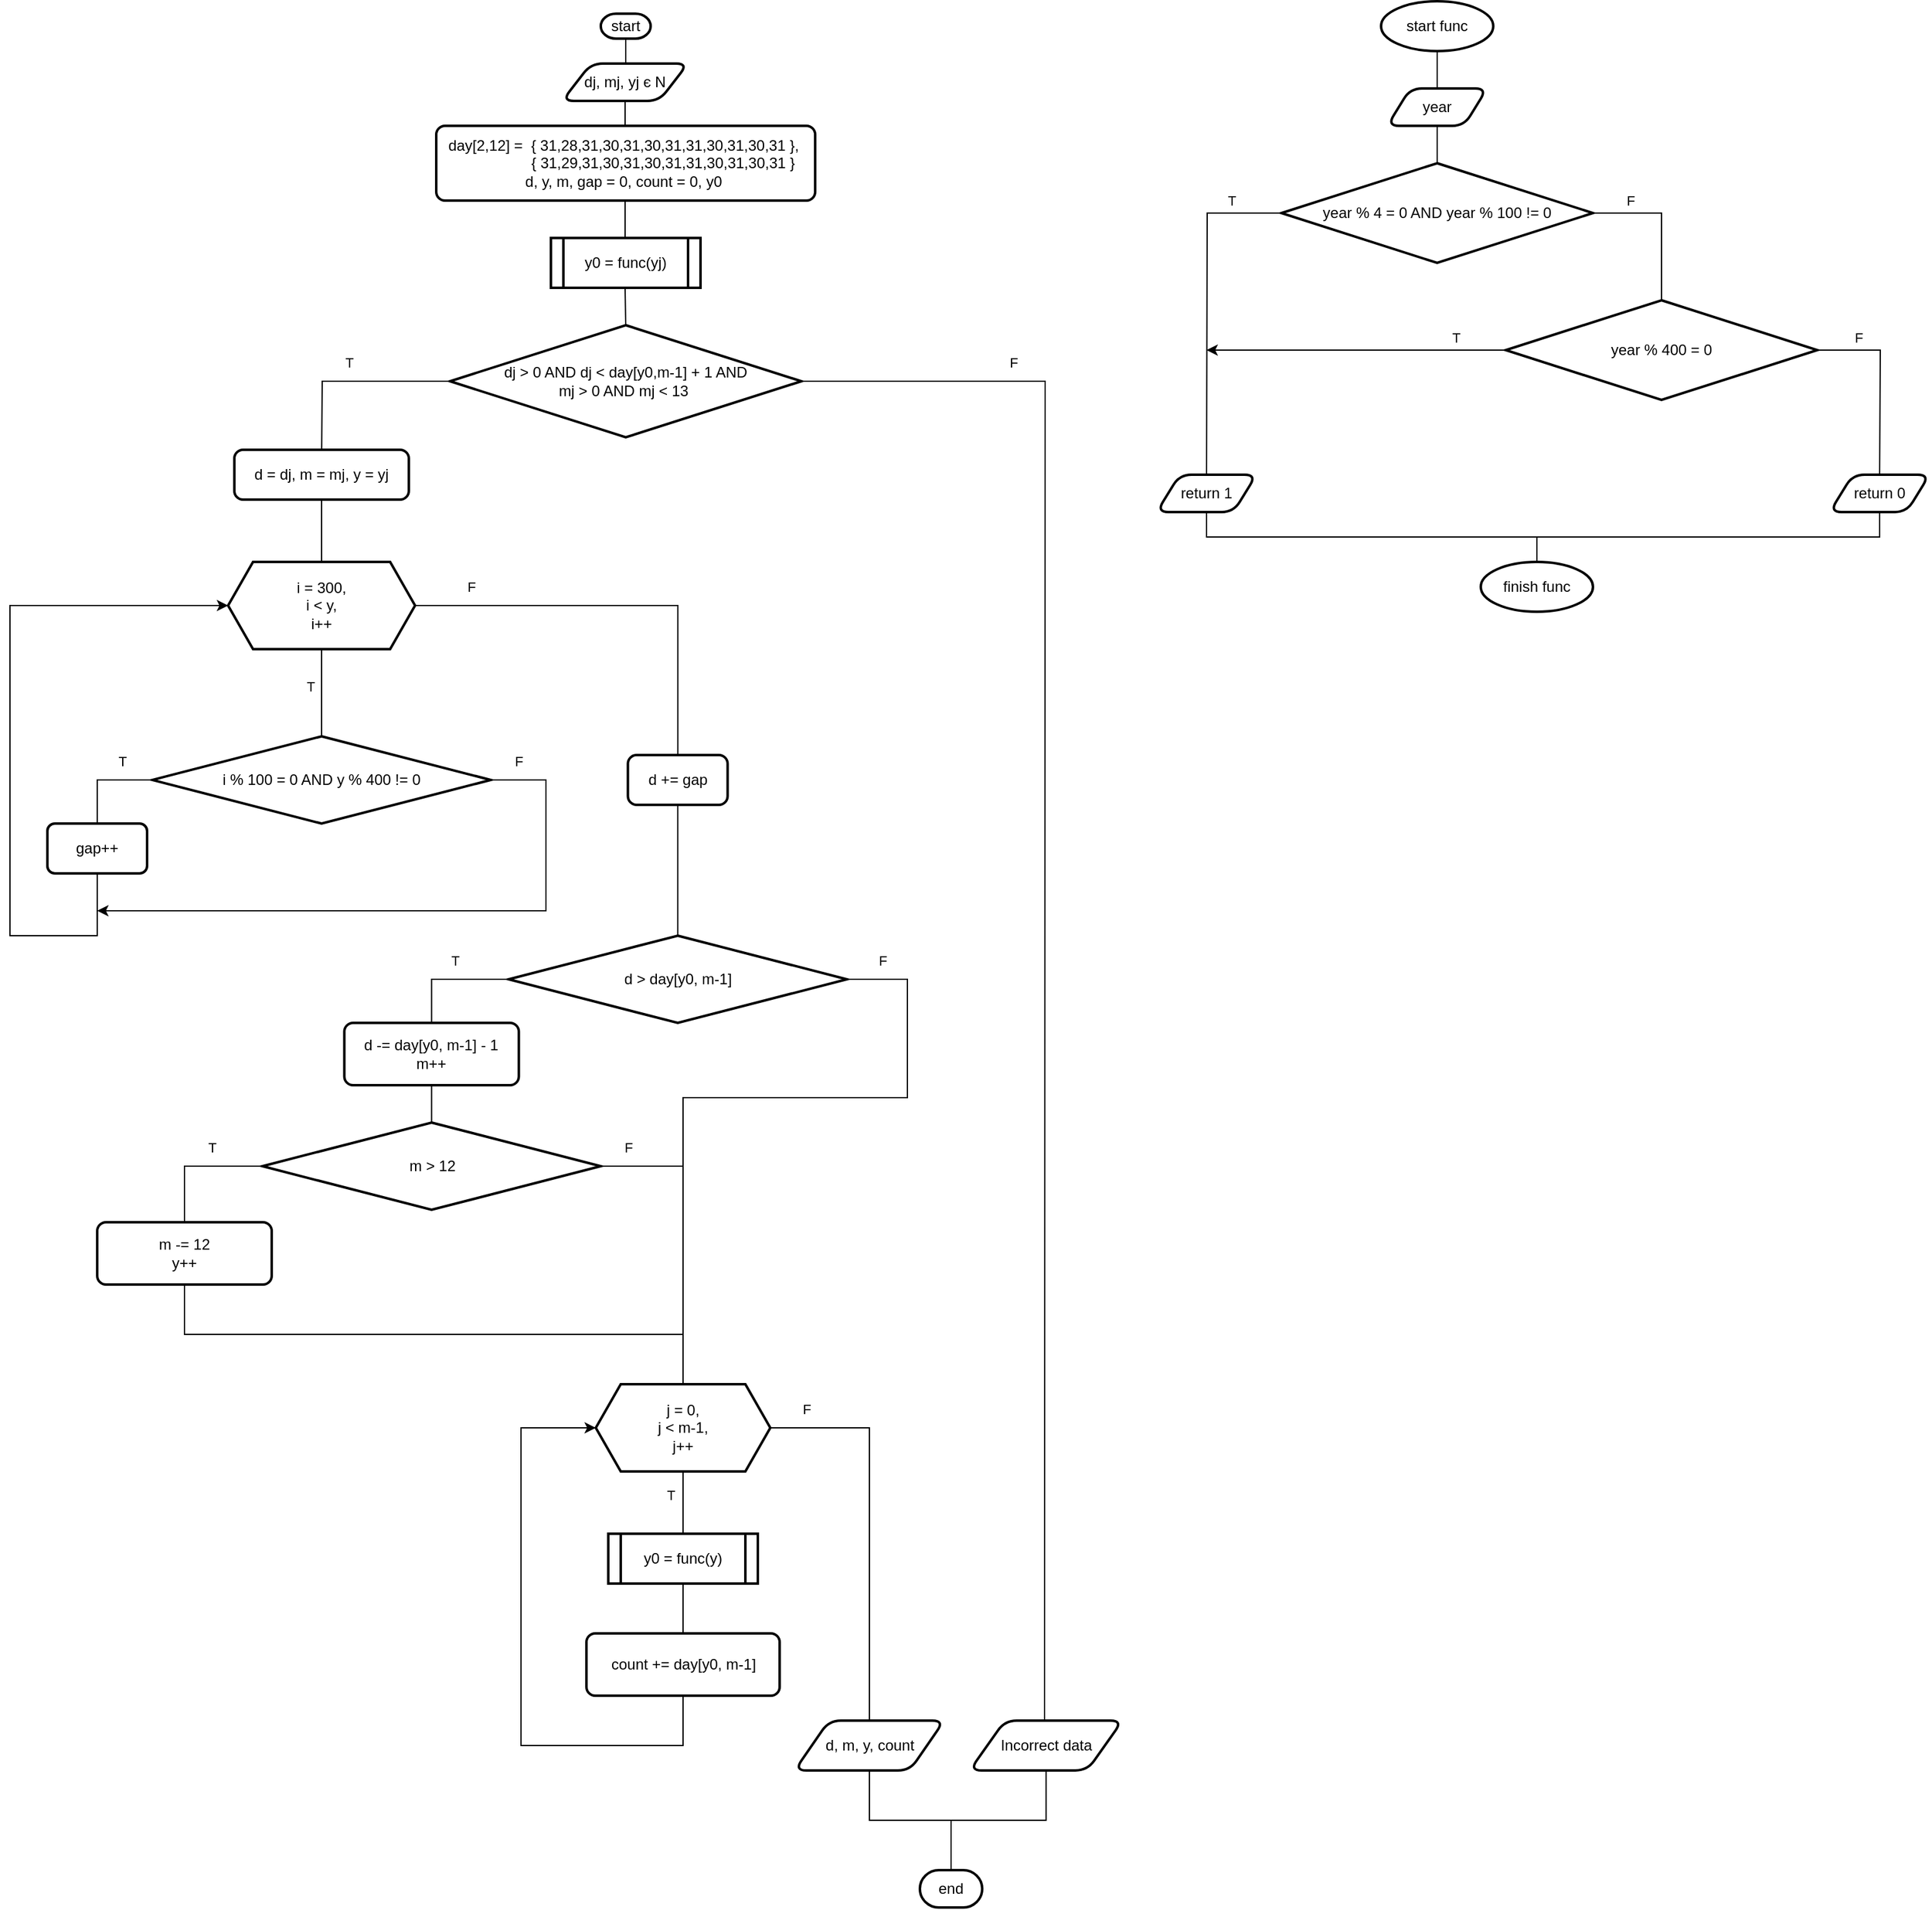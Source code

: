<mxfile version="15.4.0" type="device"><diagram id="OM6HEO02EERI57nEH5jH" name="Страница 1"><mxGraphModel dx="1640" dy="470" grid="1" gridSize="10" guides="1" tooltips="1" connect="1" arrows="1" fold="1" page="1" pageScale="1" pageWidth="827" pageHeight="1169" math="0" shadow="0"><root><mxCell id="0"/><mxCell id="1" parent="0"/><mxCell id="IrUftqxTkY6szCRFbvqR-3" style="edgeStyle=orthogonalEdgeStyle;rounded=0;orthogonalLoop=1;jettySize=auto;html=1;endArrow=none;endFill=0;" edge="1" parent="1" source="IrUftqxTkY6szCRFbvqR-1" target="IrUftqxTkY6szCRFbvqR-2"><mxGeometry relative="1" as="geometry"/></mxCell><mxCell id="IrUftqxTkY6szCRFbvqR-1" value="start" style="strokeWidth=2;html=1;shape=mxgraph.flowchart.terminator;whiteSpace=wrap;" vertex="1" parent="1"><mxGeometry x="394" y="30" width="40" height="20" as="geometry"/></mxCell><mxCell id="IrUftqxTkY6szCRFbvqR-6" style="edgeStyle=orthogonalEdgeStyle;rounded=0;orthogonalLoop=1;jettySize=auto;html=1;endArrow=none;endFill=0;" edge="1" parent="1" source="IrUftqxTkY6szCRFbvqR-2"><mxGeometry relative="1" as="geometry"><mxPoint x="413.5" y="210" as="targetPoint"/></mxGeometry></mxCell><mxCell id="IrUftqxTkY6szCRFbvqR-2" value="dj, mj, yj є N" style="shape=parallelogram;html=1;strokeWidth=2;perimeter=parallelogramPerimeter;whiteSpace=wrap;rounded=1;arcSize=19;size=0.23;" vertex="1" parent="1"><mxGeometry x="363" y="70" width="101" height="30" as="geometry"/></mxCell><mxCell id="IrUftqxTkY6szCRFbvqR-24" style="edgeStyle=orthogonalEdgeStyle;rounded=0;orthogonalLoop=1;jettySize=auto;html=1;entryX=0.5;entryY=0;entryDx=0;entryDy=0;entryPerimeter=0;endArrow=none;endFill=0;" edge="1" parent="1" target="IrUftqxTkY6szCRFbvqR-23"><mxGeometry relative="1" as="geometry"><mxPoint x="413.5" y="250" as="sourcePoint"/></mxGeometry></mxCell><mxCell id="IrUftqxTkY6szCRFbvqR-11" value="day[2,12] =&amp;nbsp;&lt;span&gt;&amp;nbsp;{ 31,28,31,30,31,30,31,31,30,31,30,31 },&amp;nbsp;&lt;/span&gt;&lt;div&gt;&amp;nbsp; &amp;nbsp; &amp;nbsp; &amp;nbsp; &amp;nbsp; &amp;nbsp; &amp;nbsp; &amp;nbsp; &amp;nbsp; { 31,29,31,30,31,30,31,31,30,31,30,31 }&lt;/div&gt;&lt;div&gt;d, y, m, gap = 0, count = 0, y0&amp;nbsp;&lt;/div&gt;" style="rounded=1;whiteSpace=wrap;html=1;absoluteArcSize=1;arcSize=14;strokeWidth=2;" vertex="1" parent="1"><mxGeometry x="262" y="120" width="304" height="60" as="geometry"/></mxCell><mxCell id="IrUftqxTkY6szCRFbvqR-25" style="edgeStyle=orthogonalEdgeStyle;rounded=0;orthogonalLoop=1;jettySize=auto;html=1;endArrow=none;endFill=0;" edge="1" parent="1" source="IrUftqxTkY6szCRFbvqR-23"><mxGeometry relative="1" as="geometry"><mxPoint x="170" y="390" as="targetPoint"/></mxGeometry></mxCell><mxCell id="IrUftqxTkY6szCRFbvqR-97" value="T" style="edgeLabel;html=1;align=center;verticalAlign=middle;resizable=0;points=[];" vertex="1" connectable="0" parent="IrUftqxTkY6szCRFbvqR-25"><mxGeometry x="-0.158" y="-2" relative="1" as="geometry"><mxPoint x="-11" y="-13" as="offset"/></mxGeometry></mxCell><mxCell id="IrUftqxTkY6szCRFbvqR-26" style="edgeStyle=orthogonalEdgeStyle;rounded=0;orthogonalLoop=1;jettySize=auto;html=1;endArrow=none;endFill=0;" edge="1" parent="1" source="IrUftqxTkY6szCRFbvqR-23"><mxGeometry relative="1" as="geometry"><mxPoint x="750" y="1400" as="targetPoint"/></mxGeometry></mxCell><mxCell id="IrUftqxTkY6szCRFbvqR-98" value="F" style="edgeLabel;html=1;align=center;verticalAlign=middle;resizable=0;points=[];" vertex="1" connectable="0" parent="IrUftqxTkY6szCRFbvqR-26"><mxGeometry x="-0.732" relative="1" as="geometry"><mxPoint y="-15" as="offset"/></mxGeometry></mxCell><mxCell id="IrUftqxTkY6szCRFbvqR-23" value="dj &amp;gt; 0 AND dj &amp;lt; day[y0,m-1] + 1 AND&lt;br&gt;mj &amp;gt; 0 AND mj &amp;lt; 13&amp;nbsp;" style="strokeWidth=2;html=1;shape=mxgraph.flowchart.decision;whiteSpace=wrap;" vertex="1" parent="1"><mxGeometry x="273" y="280" width="282" height="90" as="geometry"/></mxCell><mxCell id="IrUftqxTkY6szCRFbvqR-58" style="edgeStyle=orthogonalEdgeStyle;rounded=0;orthogonalLoop=1;jettySize=auto;html=1;endArrow=none;endFill=0;" edge="1" parent="1" source="IrUftqxTkY6szCRFbvqR-27" target="IrUftqxTkY6szCRFbvqR-32"><mxGeometry relative="1" as="geometry"/></mxCell><mxCell id="IrUftqxTkY6szCRFbvqR-27" value="d = dj, m = mj, y = yj" style="rounded=1;whiteSpace=wrap;html=1;absoluteArcSize=1;arcSize=14;strokeWidth=2;" vertex="1" parent="1"><mxGeometry x="100" y="380" width="140" height="40" as="geometry"/></mxCell><mxCell id="IrUftqxTkY6szCRFbvqR-59" style="edgeStyle=orthogonalEdgeStyle;rounded=0;orthogonalLoop=1;jettySize=auto;html=1;endArrow=none;endFill=0;" edge="1" parent="1" source="IrUftqxTkY6szCRFbvqR-32"><mxGeometry relative="1" as="geometry"><mxPoint x="170" y="610" as="targetPoint"/></mxGeometry></mxCell><mxCell id="IrUftqxTkY6szCRFbvqR-99" value="T" style="edgeLabel;html=1;align=center;verticalAlign=middle;resizable=0;points=[];" vertex="1" connectable="0" parent="IrUftqxTkY6szCRFbvqR-59"><mxGeometry x="0.278" relative="1" as="geometry"><mxPoint x="-10" y="-15" as="offset"/></mxGeometry></mxCell><mxCell id="IrUftqxTkY6szCRFbvqR-69" style="edgeStyle=orthogonalEdgeStyle;rounded=0;orthogonalLoop=1;jettySize=auto;html=1;startArrow=none;startFill=0;endArrow=none;endFill=0;" edge="1" parent="1" source="IrUftqxTkY6szCRFbvqR-32" target="IrUftqxTkY6szCRFbvqR-70"><mxGeometry relative="1" as="geometry"><mxPoint x="530" y="640" as="targetPoint"/></mxGeometry></mxCell><mxCell id="IrUftqxTkY6szCRFbvqR-100" value="F" style="edgeLabel;html=1;align=center;verticalAlign=middle;resizable=0;points=[];" vertex="1" connectable="0" parent="IrUftqxTkY6szCRFbvqR-69"><mxGeometry x="-0.73" y="-1" relative="1" as="geometry"><mxPoint y="-16" as="offset"/></mxGeometry></mxCell><mxCell id="IrUftqxTkY6szCRFbvqR-32" value="i = 300,&lt;br&gt;i &amp;lt; y,&lt;br&gt;i++" style="shape=hexagon;perimeter=hexagonPerimeter2;whiteSpace=wrap;html=1;fixedSize=1;strokeWidth=2;" vertex="1" parent="1"><mxGeometry x="95" y="470" width="150" height="70" as="geometry"/></mxCell><mxCell id="IrUftqxTkY6szCRFbvqR-35" style="edgeStyle=orthogonalEdgeStyle;rounded=0;orthogonalLoop=1;jettySize=auto;html=1;endArrow=none;endFill=0;" edge="1" parent="1" source="IrUftqxTkY6szCRFbvqR-33" target="IrUftqxTkY6szCRFbvqR-34"><mxGeometry relative="1" as="geometry"/></mxCell><mxCell id="IrUftqxTkY6szCRFbvqR-33" value="start func" style="strokeWidth=2;html=1;shape=mxgraph.flowchart.start_1;whiteSpace=wrap;" vertex="1" parent="1"><mxGeometry x="1020" y="20" width="90" height="40" as="geometry"/></mxCell><mxCell id="IrUftqxTkY6szCRFbvqR-42" style="edgeStyle=orthogonalEdgeStyle;rounded=0;orthogonalLoop=1;jettySize=auto;html=1;endArrow=none;endFill=0;" edge="1" parent="1" source="IrUftqxTkY6szCRFbvqR-34" target="IrUftqxTkY6szCRFbvqR-41"><mxGeometry relative="1" as="geometry"/></mxCell><mxCell id="IrUftqxTkY6szCRFbvqR-34" value="year" style="shape=parallelogram;html=1;strokeWidth=2;perimeter=parallelogramPerimeter;whiteSpace=wrap;rounded=1;arcSize=19;size=0.23;" vertex="1" parent="1"><mxGeometry x="1025" y="90" width="80" height="30" as="geometry"/></mxCell><mxCell id="IrUftqxTkY6szCRFbvqR-40" value="y0 = func(yj)" style="shape=process;whiteSpace=wrap;html=1;backgroundOutline=1;strokeWidth=2;size=0.083;" vertex="1" parent="1"><mxGeometry x="354" y="210" width="120" height="40" as="geometry"/></mxCell><mxCell id="IrUftqxTkY6szCRFbvqR-45" style="edgeStyle=orthogonalEdgeStyle;rounded=0;orthogonalLoop=1;jettySize=auto;html=1;endArrow=none;endFill=0;exitX=1;exitY=0.5;exitDx=0;exitDy=0;" edge="1" parent="1" source="IrUftqxTkY6szCRFbvqR-41" target="IrUftqxTkY6szCRFbvqR-43"><mxGeometry relative="1" as="geometry"><mxPoint x="1260" y="190" as="targetPoint"/></mxGeometry></mxCell><mxCell id="IrUftqxTkY6szCRFbvqR-110" value="F" style="edgeLabel;html=1;align=center;verticalAlign=middle;resizable=0;points=[];" vertex="1" connectable="0" parent="IrUftqxTkY6szCRFbvqR-45"><mxGeometry x="-0.693" y="1" relative="1" as="geometry"><mxPoint x="11" y="-9" as="offset"/></mxGeometry></mxCell><mxCell id="IrUftqxTkY6szCRFbvqR-50" style="edgeStyle=orthogonalEdgeStyle;rounded=0;orthogonalLoop=1;jettySize=auto;html=1;endArrow=none;endFill=0;" edge="1" parent="1" source="IrUftqxTkY6szCRFbvqR-41"><mxGeometry relative="1" as="geometry"><mxPoint x="880" y="400" as="targetPoint"/></mxGeometry></mxCell><mxCell id="IrUftqxTkY6szCRFbvqR-109" value="T" style="edgeLabel;html=1;align=center;verticalAlign=middle;resizable=0;points=[];" vertex="1" connectable="0" parent="IrUftqxTkY6szCRFbvqR-50"><mxGeometry x="-0.674" y="-3" relative="1" as="geometry"><mxPoint x="4" y="-7" as="offset"/></mxGeometry></mxCell><mxCell id="IrUftqxTkY6szCRFbvqR-41" value="year % 4 = 0 AND year % 100 != 0" style="rhombus;whiteSpace=wrap;html=1;strokeWidth=2;" vertex="1" parent="1"><mxGeometry x="940" y="150" width="250" height="80" as="geometry"/></mxCell><mxCell id="IrUftqxTkY6szCRFbvqR-51" style="edgeStyle=orthogonalEdgeStyle;rounded=0;orthogonalLoop=1;jettySize=auto;html=1;endArrow=classic;endFill=1;" edge="1" parent="1" source="IrUftqxTkY6szCRFbvqR-43"><mxGeometry relative="1" as="geometry"><mxPoint x="880" y="300" as="targetPoint"/></mxGeometry></mxCell><mxCell id="IrUftqxTkY6szCRFbvqR-111" value="T" style="edgeLabel;html=1;align=center;verticalAlign=middle;resizable=0;points=[];" vertex="1" connectable="0" parent="IrUftqxTkY6szCRFbvqR-51"><mxGeometry x="-0.68" y="-1" relative="1" as="geometry"><mxPoint x="-2" y="-9" as="offset"/></mxGeometry></mxCell><mxCell id="IrUftqxTkY6szCRFbvqR-52" style="edgeStyle=orthogonalEdgeStyle;rounded=0;orthogonalLoop=1;jettySize=auto;html=1;endArrow=none;endFill=0;" edge="1" parent="1" source="IrUftqxTkY6szCRFbvqR-43"><mxGeometry relative="1" as="geometry"><mxPoint x="1420" y="400" as="targetPoint"/></mxGeometry></mxCell><mxCell id="IrUftqxTkY6szCRFbvqR-112" value="F" style="edgeLabel;html=1;align=center;verticalAlign=middle;resizable=0;points=[];" vertex="1" connectable="0" parent="IrUftqxTkY6szCRFbvqR-52"><mxGeometry x="-0.563" y="1" relative="1" as="geometry"><mxPoint y="-9" as="offset"/></mxGeometry></mxCell><mxCell id="IrUftqxTkY6szCRFbvqR-43" value="year % 400 = 0" style="rhombus;whiteSpace=wrap;html=1;strokeWidth=2;" vertex="1" parent="1"><mxGeometry x="1120" y="260" width="250" height="80" as="geometry"/></mxCell><mxCell id="IrUftqxTkY6szCRFbvqR-56" style="edgeStyle=orthogonalEdgeStyle;rounded=0;orthogonalLoop=1;jettySize=auto;html=1;endArrow=none;endFill=0;exitX=0.5;exitY=1;exitDx=0;exitDy=0;" edge="1" parent="1" source="IrUftqxTkY6szCRFbvqR-53" target="IrUftqxTkY6szCRFbvqR-55"><mxGeometry relative="1" as="geometry"><mxPoint x="880" y="460" as="targetPoint"/></mxGeometry></mxCell><mxCell id="IrUftqxTkY6szCRFbvqR-53" value="return 1" style="shape=parallelogram;html=1;strokeWidth=2;perimeter=parallelogramPerimeter;whiteSpace=wrap;rounded=1;arcSize=19;size=0.23;" vertex="1" parent="1"><mxGeometry x="840" y="400" width="80" height="30" as="geometry"/></mxCell><mxCell id="IrUftqxTkY6szCRFbvqR-57" style="edgeStyle=orthogonalEdgeStyle;rounded=0;orthogonalLoop=1;jettySize=auto;html=1;endArrow=none;endFill=0;exitX=0.5;exitY=1;exitDx=0;exitDy=0;" edge="1" parent="1" source="IrUftqxTkY6szCRFbvqR-54" target="IrUftqxTkY6szCRFbvqR-55"><mxGeometry relative="1" as="geometry"><mxPoint x="1420" y="480" as="targetPoint"/></mxGeometry></mxCell><mxCell id="IrUftqxTkY6szCRFbvqR-54" value="return 0" style="shape=parallelogram;html=1;strokeWidth=2;perimeter=parallelogramPerimeter;whiteSpace=wrap;rounded=1;arcSize=19;size=0.23;" vertex="1" parent="1"><mxGeometry x="1380" y="400" width="80" height="30" as="geometry"/></mxCell><mxCell id="IrUftqxTkY6szCRFbvqR-55" value="finish func" style="strokeWidth=2;html=1;shape=mxgraph.flowchart.start_1;whiteSpace=wrap;" vertex="1" parent="1"><mxGeometry x="1100" y="470" width="90" height="40" as="geometry"/></mxCell><mxCell id="IrUftqxTkY6szCRFbvqR-63" style="edgeStyle=orthogonalEdgeStyle;rounded=0;orthogonalLoop=1;jettySize=auto;html=1;endArrow=none;endFill=0;" edge="1" parent="1" source="IrUftqxTkY6szCRFbvqR-61"><mxGeometry relative="1" as="geometry"><mxPoint x="-10" y="760" as="targetPoint"/><Array as="points"><mxPoint x="-10" y="645"/><mxPoint x="-10" y="760"/></Array></mxGeometry></mxCell><mxCell id="IrUftqxTkY6szCRFbvqR-101" value="T" style="edgeLabel;html=1;align=center;verticalAlign=middle;resizable=0;points=[];" vertex="1" connectable="0" parent="IrUftqxTkY6szCRFbvqR-63"><mxGeometry x="-0.843" y="3" relative="1" as="geometry"><mxPoint x="-12" y="-18" as="offset"/></mxGeometry></mxCell><mxCell id="IrUftqxTkY6szCRFbvqR-67" style="edgeStyle=orthogonalEdgeStyle;rounded=0;orthogonalLoop=1;jettySize=auto;html=1;endArrow=none;endFill=0;" edge="1" parent="1" source="IrUftqxTkY6szCRFbvqR-61"><mxGeometry relative="1" as="geometry"><mxPoint x="340" y="750" as="targetPoint"/><Array as="points"><mxPoint x="350" y="645"/><mxPoint x="350" y="750"/><mxPoint x="340" y="750"/></Array></mxGeometry></mxCell><mxCell id="IrUftqxTkY6szCRFbvqR-102" value="F" style="edgeLabel;html=1;align=center;verticalAlign=middle;resizable=0;points=[];" vertex="1" connectable="0" parent="IrUftqxTkY6szCRFbvqR-67"><mxGeometry x="-0.634" y="1" relative="1" as="geometry"><mxPoint x="-7" y="-14" as="offset"/></mxGeometry></mxCell><mxCell id="IrUftqxTkY6szCRFbvqR-61" value="i % 100 = 0 AND y % 400 != 0" style="strokeWidth=2;html=1;shape=mxgraph.flowchart.decision;whiteSpace=wrap;" vertex="1" parent="1"><mxGeometry x="34.25" y="610" width="271.5" height="70" as="geometry"/></mxCell><mxCell id="IrUftqxTkY6szCRFbvqR-65" style="edgeStyle=orthogonalEdgeStyle;rounded=0;orthogonalLoop=1;jettySize=auto;html=1;endArrow=classic;endFill=1;entryX=0;entryY=0.5;entryDx=0;entryDy=0;exitX=0.5;exitY=1;exitDx=0;exitDy=0;" edge="1" parent="1" source="IrUftqxTkY6szCRFbvqR-64" target="IrUftqxTkY6szCRFbvqR-32"><mxGeometry relative="1" as="geometry"><mxPoint x="-10.0" y="840" as="targetPoint"/><Array as="points"><mxPoint x="-10" y="770"/><mxPoint x="-80" y="770"/><mxPoint x="-80" y="505"/></Array></mxGeometry></mxCell><mxCell id="IrUftqxTkY6szCRFbvqR-64" value="gap++" style="rounded=1;whiteSpace=wrap;html=1;strokeWidth=2;" vertex="1" parent="1"><mxGeometry x="-50" y="680" width="80" height="40" as="geometry"/></mxCell><mxCell id="IrUftqxTkY6szCRFbvqR-68" value="" style="endArrow=none;html=1;rounded=0;edgeStyle=orthogonalEdgeStyle;endFill=0;startArrow=classic;startFill=1;" edge="1" parent="1"><mxGeometry width="50" height="50" relative="1" as="geometry"><mxPoint x="-10" y="750" as="sourcePoint"/><mxPoint x="340" y="750" as="targetPoint"/></mxGeometry></mxCell><mxCell id="IrUftqxTkY6szCRFbvqR-71" style="edgeStyle=orthogonalEdgeStyle;rounded=0;orthogonalLoop=1;jettySize=auto;html=1;startArrow=none;startFill=0;endArrow=none;endFill=0;entryX=0.5;entryY=0;entryDx=0;entryDy=0;entryPerimeter=0;" edge="1" parent="1" source="IrUftqxTkY6szCRFbvqR-70" target="IrUftqxTkY6szCRFbvqR-72"><mxGeometry relative="1" as="geometry"><mxPoint x="550" y="730" as="targetPoint"/></mxGeometry></mxCell><mxCell id="IrUftqxTkY6szCRFbvqR-70" value="d += gap" style="rounded=1;whiteSpace=wrap;html=1;absoluteArcSize=1;arcSize=14;strokeWidth=2;" vertex="1" parent="1"><mxGeometry x="415.75" y="625" width="80" height="40" as="geometry"/></mxCell><mxCell id="IrUftqxTkY6szCRFbvqR-75" style="edgeStyle=orthogonalEdgeStyle;rounded=0;orthogonalLoop=1;jettySize=auto;html=1;startArrow=none;startFill=0;endArrow=none;endFill=0;exitX=0;exitY=0.5;exitDx=0;exitDy=0;exitPerimeter=0;" edge="1" parent="1" source="IrUftqxTkY6szCRFbvqR-72" target="IrUftqxTkY6szCRFbvqR-74"><mxGeometry relative="1" as="geometry"/></mxCell><mxCell id="IrUftqxTkY6szCRFbvqR-103" value="T" style="edgeLabel;html=1;align=center;verticalAlign=middle;resizable=0;points=[];" vertex="1" connectable="0" parent="IrUftqxTkY6szCRFbvqR-75"><mxGeometry x="-0.509" y="2" relative="1" as="geometry"><mxPoint y="-17" as="offset"/></mxGeometry></mxCell><mxCell id="IrUftqxTkY6szCRFbvqR-81" style="edgeStyle=orthogonalEdgeStyle;rounded=0;orthogonalLoop=1;jettySize=auto;html=1;startArrow=none;startFill=0;endArrow=none;endFill=0;exitX=1;exitY=0.5;exitDx=0;exitDy=0;exitPerimeter=0;" edge="1" parent="1" source="IrUftqxTkY6szCRFbvqR-72"><mxGeometry relative="1" as="geometry"><mxPoint x="460" y="960" as="targetPoint"/><Array as="points"><mxPoint x="640" y="805"/><mxPoint x="640" y="900"/><mxPoint x="460" y="900"/></Array></mxGeometry></mxCell><mxCell id="IrUftqxTkY6szCRFbvqR-104" value="F" style="edgeLabel;html=1;align=center;verticalAlign=middle;resizable=0;points=[];" vertex="1" connectable="0" parent="IrUftqxTkY6szCRFbvqR-81"><mxGeometry x="-0.929" y="-2" relative="1" as="geometry"><mxPoint x="15" y="-17" as="offset"/></mxGeometry></mxCell><mxCell id="IrUftqxTkY6szCRFbvqR-72" value="d &amp;gt; day[y0, m-1]" style="strokeWidth=2;html=1;shape=mxgraph.flowchart.decision;whiteSpace=wrap;" vertex="1" parent="1"><mxGeometry x="320" y="770" width="271.5" height="70" as="geometry"/></mxCell><mxCell id="IrUftqxTkY6szCRFbvqR-77" style="edgeStyle=orthogonalEdgeStyle;rounded=0;orthogonalLoop=1;jettySize=auto;html=1;startArrow=none;startFill=0;endArrow=none;endFill=0;" edge="1" parent="1" source="IrUftqxTkY6szCRFbvqR-74"><mxGeometry relative="1" as="geometry"><mxPoint x="40" y="1030" as="targetPoint"/><Array as="points"><mxPoint x="60" y="955"/><mxPoint x="60" y="1030"/></Array></mxGeometry></mxCell><mxCell id="IrUftqxTkY6szCRFbvqR-106" value="T" style="edgeLabel;html=1;align=center;verticalAlign=middle;resizable=0;points=[];" vertex="1" connectable="0" parent="IrUftqxTkY6szCRFbvqR-77"><mxGeometry x="-0.482" relative="1" as="geometry"><mxPoint y="-15" as="offset"/></mxGeometry></mxCell><mxCell id="IrUftqxTkY6szCRFbvqR-80" style="edgeStyle=orthogonalEdgeStyle;rounded=0;orthogonalLoop=1;jettySize=auto;html=1;startArrow=none;startFill=0;endArrow=none;endFill=0;" edge="1" parent="1" source="IrUftqxTkY6szCRFbvqR-74"><mxGeometry relative="1" as="geometry"><mxPoint x="450" y="1090" as="targetPoint"/><Array as="points"><mxPoint x="460" y="955"/><mxPoint x="460" y="1090"/></Array></mxGeometry></mxCell><mxCell id="IrUftqxTkY6szCRFbvqR-105" value="F" style="edgeLabel;html=1;align=center;verticalAlign=middle;resizable=0;points=[];" vertex="1" connectable="0" parent="IrUftqxTkY6szCRFbvqR-80"><mxGeometry x="-0.84" y="-2" relative="1" as="geometry"><mxPoint x="5" y="-17" as="offset"/></mxGeometry></mxCell><mxCell id="IrUftqxTkY6szCRFbvqR-74" value="m &amp;gt; 12" style="strokeWidth=2;html=1;shape=mxgraph.flowchart.decision;whiteSpace=wrap;" vertex="1" parent="1"><mxGeometry x="122.5" y="920" width="271.5" height="70" as="geometry"/></mxCell><mxCell id="IrUftqxTkY6szCRFbvqR-76" value="d -= day[y0, m-1] - 1&lt;br&gt;m++" style="rounded=1;whiteSpace=wrap;html=1;absoluteArcSize=1;arcSize=14;strokeWidth=2;" vertex="1" parent="1"><mxGeometry x="188.25" y="840" width="140" height="50" as="geometry"/></mxCell><mxCell id="IrUftqxTkY6szCRFbvqR-79" style="edgeStyle=orthogonalEdgeStyle;rounded=0;orthogonalLoop=1;jettySize=auto;html=1;startArrow=none;startFill=0;endArrow=none;endFill=0;exitX=0.5;exitY=1;exitDx=0;exitDy=0;" edge="1" parent="1" source="IrUftqxTkY6szCRFbvqR-78" target="IrUftqxTkY6szCRFbvqR-82"><mxGeometry relative="1" as="geometry"><mxPoint x="460" y="1120" as="targetPoint"/><Array as="points"><mxPoint x="60" y="1090"/><mxPoint x="460" y="1090"/></Array></mxGeometry></mxCell><mxCell id="IrUftqxTkY6szCRFbvqR-78" value="m -= 12&lt;br&gt;y++" style="rounded=1;whiteSpace=wrap;html=1;absoluteArcSize=1;arcSize=14;strokeWidth=2;" vertex="1" parent="1"><mxGeometry x="-10" y="1000" width="140" height="50" as="geometry"/></mxCell><mxCell id="IrUftqxTkY6szCRFbvqR-84" style="edgeStyle=orthogonalEdgeStyle;rounded=0;orthogonalLoop=1;jettySize=auto;html=1;startArrow=none;startFill=0;endArrow=none;endFill=0;entryX=0.5;entryY=0;entryDx=0;entryDy=0;" edge="1" parent="1" source="IrUftqxTkY6szCRFbvqR-82" target="IrUftqxTkY6szCRFbvqR-95"><mxGeometry relative="1" as="geometry"><mxPoint x="460" y="1230.0" as="targetPoint"/><Array as="points"><mxPoint x="460" y="1220"/><mxPoint x="460" y="1220"/></Array></mxGeometry></mxCell><mxCell id="IrUftqxTkY6szCRFbvqR-108" value="T" style="edgeLabel;html=1;align=center;verticalAlign=middle;resizable=0;points=[];" vertex="1" connectable="0" parent="IrUftqxTkY6szCRFbvqR-84"><mxGeometry x="-0.234" y="1" relative="1" as="geometry"><mxPoint x="-11" as="offset"/></mxGeometry></mxCell><mxCell id="IrUftqxTkY6szCRFbvqR-88" style="edgeStyle=orthogonalEdgeStyle;rounded=0;orthogonalLoop=1;jettySize=auto;html=1;startArrow=none;startFill=0;endArrow=none;endFill=0;" edge="1" parent="1" source="IrUftqxTkY6szCRFbvqR-82" target="IrUftqxTkY6szCRFbvqR-89"><mxGeometry relative="1" as="geometry"><mxPoint x="610" y="1380" as="targetPoint"/></mxGeometry></mxCell><mxCell id="IrUftqxTkY6szCRFbvqR-107" value="F" style="edgeLabel;html=1;align=center;verticalAlign=middle;resizable=0;points=[];" vertex="1" connectable="0" parent="IrUftqxTkY6szCRFbvqR-88"><mxGeometry x="-0.82" y="2" relative="1" as="geometry"><mxPoint y="-13" as="offset"/></mxGeometry></mxCell><mxCell id="IrUftqxTkY6szCRFbvqR-82" value="j = 0,&lt;br&gt;j &amp;lt; m-1,&lt;br&gt;j++" style="shape=hexagon;perimeter=hexagonPerimeter2;whiteSpace=wrap;html=1;fixedSize=1;strokeWidth=2;" vertex="1" parent="1"><mxGeometry x="390" y="1130" width="140" height="70" as="geometry"/></mxCell><mxCell id="IrUftqxTkY6szCRFbvqR-87" style="edgeStyle=orthogonalEdgeStyle;rounded=0;orthogonalLoop=1;jettySize=auto;html=1;startArrow=none;startFill=0;endArrow=classic;endFill=1;entryX=0;entryY=0.5;entryDx=0;entryDy=0;exitX=0.5;exitY=1;exitDx=0;exitDy=0;" edge="1" parent="1" source="IrUftqxTkY6szCRFbvqR-86" target="IrUftqxTkY6szCRFbvqR-82"><mxGeometry relative="1" as="geometry"><mxPoint x="460" y="1320" as="targetPoint"/><Array as="points"><mxPoint x="460" y="1420"/><mxPoint x="330" y="1420"/><mxPoint x="330" y="1165"/></Array></mxGeometry></mxCell><mxCell id="IrUftqxTkY6szCRFbvqR-86" value="count += day[y0, m-1]" style="rounded=1;whiteSpace=wrap;html=1;absoluteArcSize=1;arcSize=14;strokeWidth=2;" vertex="1" parent="1"><mxGeometry x="382.5" y="1330" width="155" height="50" as="geometry"/></mxCell><mxCell id="IrUftqxTkY6szCRFbvqR-92" style="edgeStyle=orthogonalEdgeStyle;rounded=0;orthogonalLoop=1;jettySize=auto;html=1;startArrow=none;startFill=0;endArrow=none;endFill=0;" edge="1" parent="1" source="IrUftqxTkY6szCRFbvqR-89" target="IrUftqxTkY6szCRFbvqR-91"><mxGeometry relative="1" as="geometry"/></mxCell><mxCell id="IrUftqxTkY6szCRFbvqR-89" value="d, m, y, count" style="shape=parallelogram;html=1;strokeWidth=2;perimeter=parallelogramPerimeter;whiteSpace=wrap;rounded=1;arcSize=19;size=0.23;" vertex="1" parent="1"><mxGeometry x="549.5" y="1400" width="120" height="40" as="geometry"/></mxCell><mxCell id="IrUftqxTkY6szCRFbvqR-93" style="edgeStyle=orthogonalEdgeStyle;rounded=0;orthogonalLoop=1;jettySize=auto;html=1;startArrow=none;startFill=0;endArrow=none;endFill=0;" edge="1" parent="1" source="IrUftqxTkY6szCRFbvqR-90" target="IrUftqxTkY6szCRFbvqR-91"><mxGeometry relative="1" as="geometry"/></mxCell><mxCell id="IrUftqxTkY6szCRFbvqR-90" value="Incorrect data" style="shape=parallelogram;html=1;strokeWidth=2;perimeter=parallelogramPerimeter;whiteSpace=wrap;rounded=1;arcSize=19;size=0.23;" vertex="1" parent="1"><mxGeometry x="690" y="1400" width="122.5" height="40" as="geometry"/></mxCell><mxCell id="IrUftqxTkY6szCRFbvqR-91" value="end" style="strokeWidth=2;html=1;shape=mxgraph.flowchart.terminator;whiteSpace=wrap;" vertex="1" parent="1"><mxGeometry x="650" y="1520" width="50" height="30" as="geometry"/></mxCell><mxCell id="IrUftqxTkY6szCRFbvqR-96" style="edgeStyle=orthogonalEdgeStyle;rounded=0;orthogonalLoop=1;jettySize=auto;html=1;startArrow=none;startFill=0;endArrow=none;endFill=0;" edge="1" parent="1" source="IrUftqxTkY6szCRFbvqR-95" target="IrUftqxTkY6szCRFbvqR-86"><mxGeometry relative="1" as="geometry"/></mxCell><mxCell id="IrUftqxTkY6szCRFbvqR-95" value="y0 = func(y)" style="shape=process;whiteSpace=wrap;html=1;backgroundOutline=1;strokeWidth=2;size=0.083;" vertex="1" parent="1"><mxGeometry x="400" y="1250" width="120" height="40" as="geometry"/></mxCell></root></mxGraphModel></diagram></mxfile>